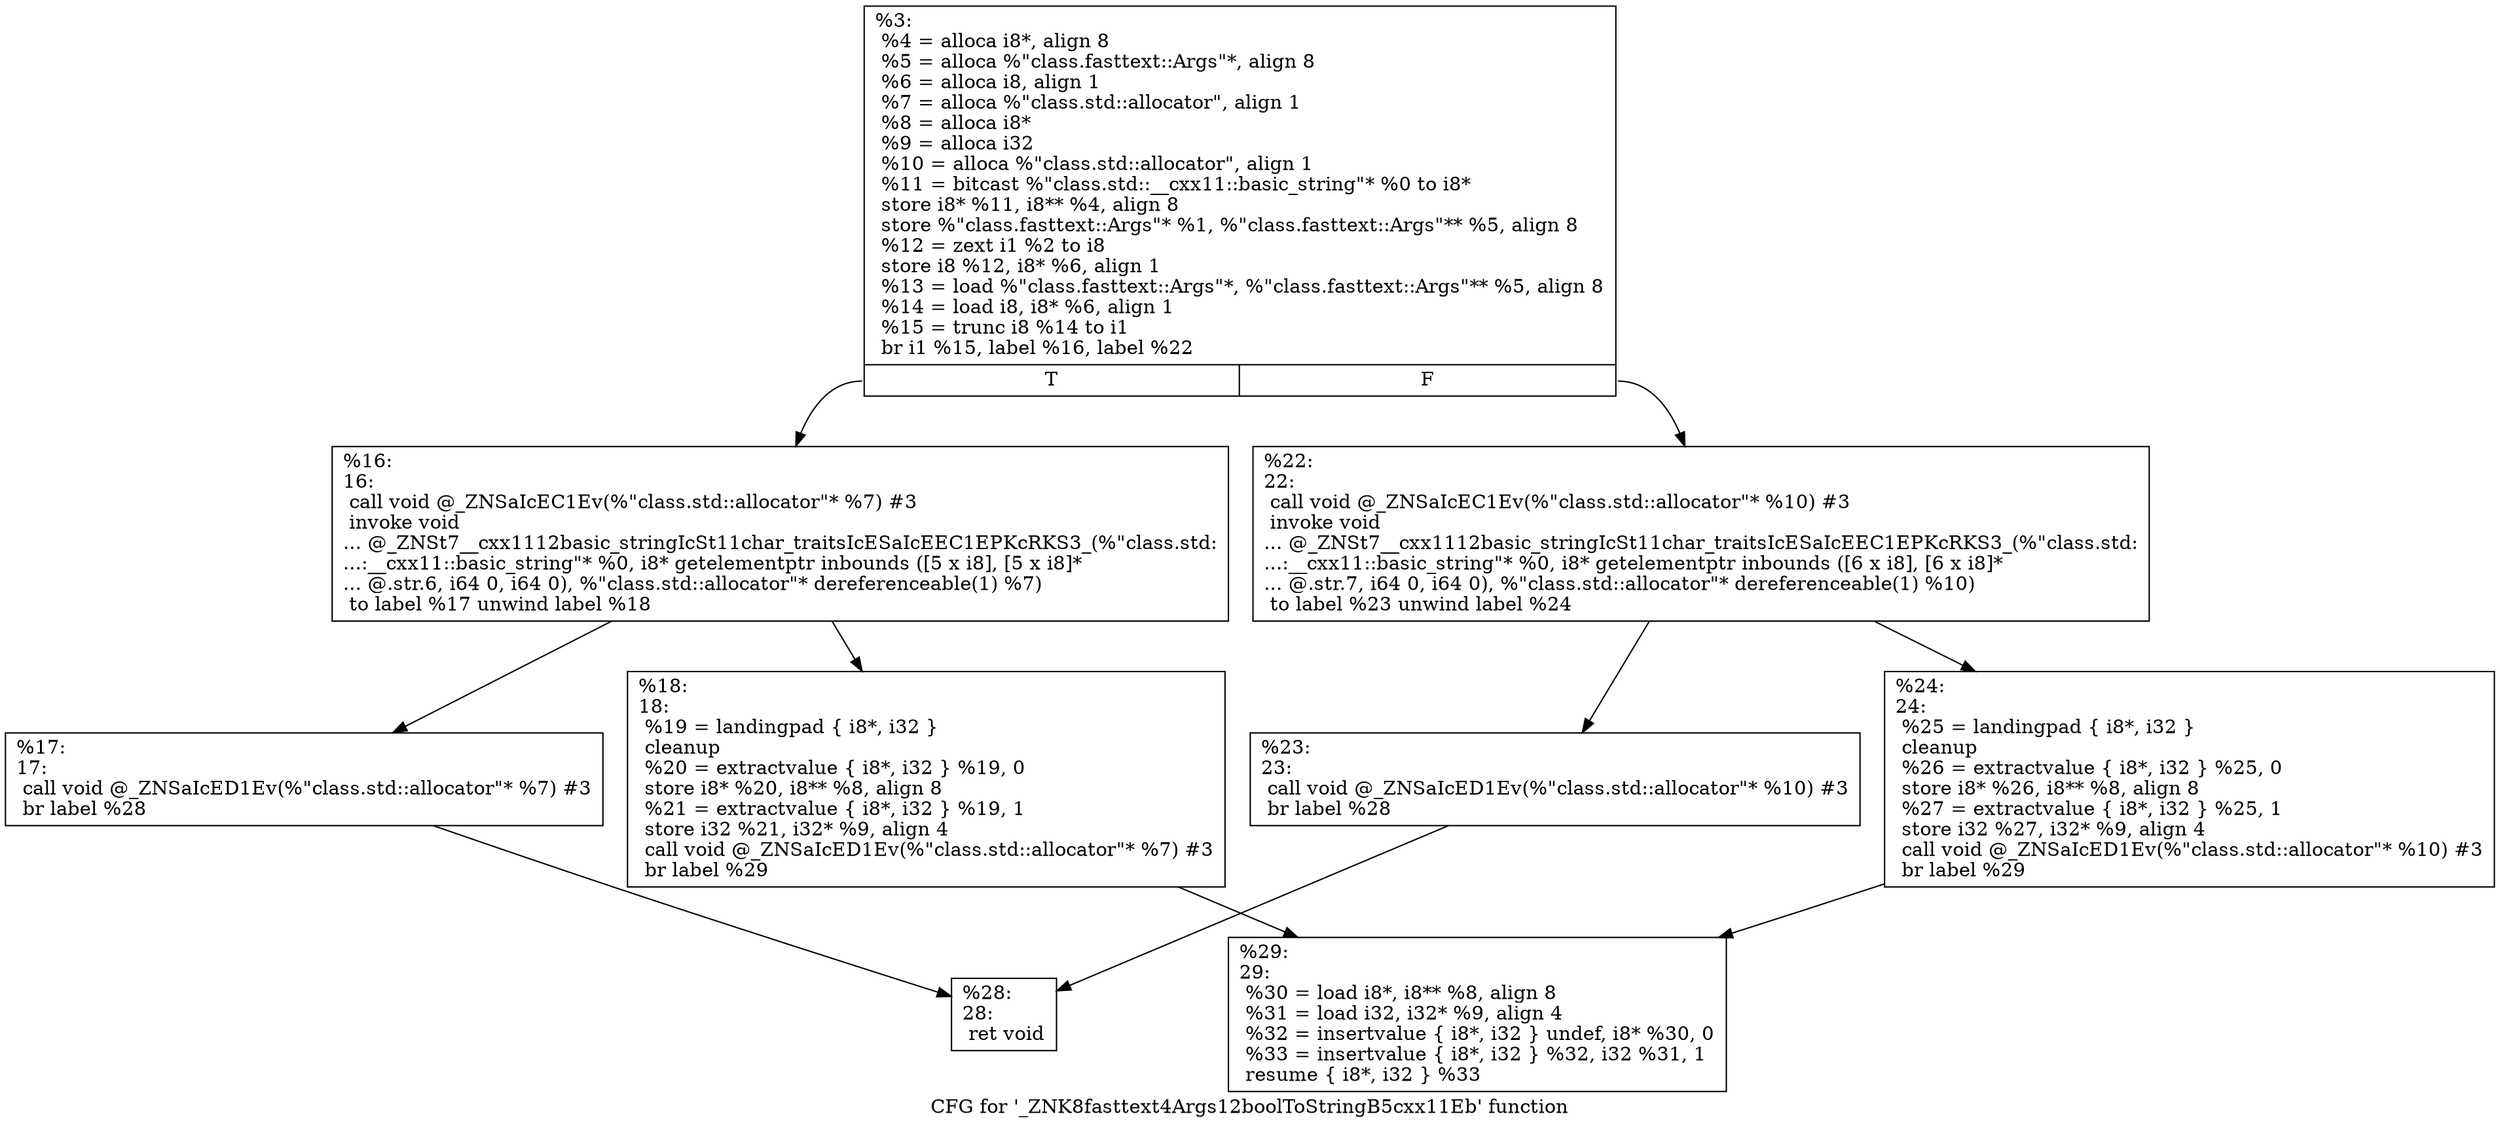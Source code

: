 digraph "CFG for '_ZNK8fasttext4Args12boolToStringB5cxx11Eb' function" {
	label="CFG for '_ZNK8fasttext4Args12boolToStringB5cxx11Eb' function";

	Node0x2029ad0 [shape=record,label="{%3:\l  %4 = alloca i8*, align 8\l  %5 = alloca %\"class.fasttext::Args\"*, align 8\l  %6 = alloca i8, align 1\l  %7 = alloca %\"class.std::allocator\", align 1\l  %8 = alloca i8*\l  %9 = alloca i32\l  %10 = alloca %\"class.std::allocator\", align 1\l  %11 = bitcast %\"class.std::__cxx11::basic_string\"* %0 to i8*\l  store i8* %11, i8** %4, align 8\l  store %\"class.fasttext::Args\"* %1, %\"class.fasttext::Args\"** %5, align 8\l  %12 = zext i1 %2 to i8\l  store i8 %12, i8* %6, align 1\l  %13 = load %\"class.fasttext::Args\"*, %\"class.fasttext::Args\"** %5, align 8\l  %14 = load i8, i8* %6, align 1\l  %15 = trunc i8 %14 to i1\l  br i1 %15, label %16, label %22\l|{<s0>T|<s1>F}}"];
	Node0x2029ad0:s0 -> Node0x2029b20;
	Node0x2029ad0:s1 -> Node0x202a140;
	Node0x2029b20 [shape=record,label="{%16:\l16:                                               \l  call void @_ZNSaIcEC1Ev(%\"class.std::allocator\"* %7) #3\l  invoke void\l... @_ZNSt7__cxx1112basic_stringIcSt11char_traitsIcESaIcEEC1EPKcRKS3_(%\"class.std:\l...:__cxx11::basic_string\"* %0, i8* getelementptr inbounds ([5 x i8], [5 x i8]*\l... @.str.6, i64 0, i64 0), %\"class.std::allocator\"* dereferenceable(1) %7)\l          to label %17 unwind label %18\l}"];
	Node0x2029b20 -> Node0x202a3c0;
	Node0x2029b20 -> Node0x202a410;
	Node0x202a3c0 [shape=record,label="{%17:\l17:                                               \l  call void @_ZNSaIcED1Ev(%\"class.std::allocator\"* %7) #3\l  br label %28\l}"];
	Node0x202a3c0 -> Node0x202a550;
	Node0x202a410 [shape=record,label="{%18:\l18:                                               \l  %19 = landingpad \{ i8*, i32 \}\l          cleanup\l  %20 = extractvalue \{ i8*, i32 \} %19, 0\l  store i8* %20, i8** %8, align 8\l  %21 = extractvalue \{ i8*, i32 \} %19, 1\l  store i32 %21, i32* %9, align 4\l  call void @_ZNSaIcED1Ev(%\"class.std::allocator\"* %7) #3\l  br label %29\l}"];
	Node0x202a410 -> Node0x202a960;
	Node0x202a140 [shape=record,label="{%22:\l22:                                               \l  call void @_ZNSaIcEC1Ev(%\"class.std::allocator\"* %10) #3\l  invoke void\l... @_ZNSt7__cxx1112basic_stringIcSt11char_traitsIcESaIcEEC1EPKcRKS3_(%\"class.std:\l...:__cxx11::basic_string\"* %0, i8* getelementptr inbounds ([6 x i8], [6 x i8]*\l... @.str.7, i64 0, i64 0), %\"class.std::allocator\"* dereferenceable(1) %10)\l          to label %23 unwind label %24\l}"];
	Node0x202a140 -> Node0x202abd0;
	Node0x202a140 -> Node0x202ac20;
	Node0x202abd0 [shape=record,label="{%23:\l23:                                               \l  call void @_ZNSaIcED1Ev(%\"class.std::allocator\"* %10) #3\l  br label %28\l}"];
	Node0x202abd0 -> Node0x202a550;
	Node0x202ac20 [shape=record,label="{%24:\l24:                                               \l  %25 = landingpad \{ i8*, i32 \}\l          cleanup\l  %26 = extractvalue \{ i8*, i32 \} %25, 0\l  store i8* %26, i8** %8, align 8\l  %27 = extractvalue \{ i8*, i32 \} %25, 1\l  store i32 %27, i32* %9, align 4\l  call void @_ZNSaIcED1Ev(%\"class.std::allocator\"* %10) #3\l  br label %29\l}"];
	Node0x202ac20 -> Node0x202a960;
	Node0x202a550 [shape=record,label="{%28:\l28:                                               \l  ret void\l}"];
	Node0x202a960 [shape=record,label="{%29:\l29:                                               \l  %30 = load i8*, i8** %8, align 8\l  %31 = load i32, i32* %9, align 4\l  %32 = insertvalue \{ i8*, i32 \} undef, i8* %30, 0\l  %33 = insertvalue \{ i8*, i32 \} %32, i32 %31, 1\l  resume \{ i8*, i32 \} %33\l}"];
}
